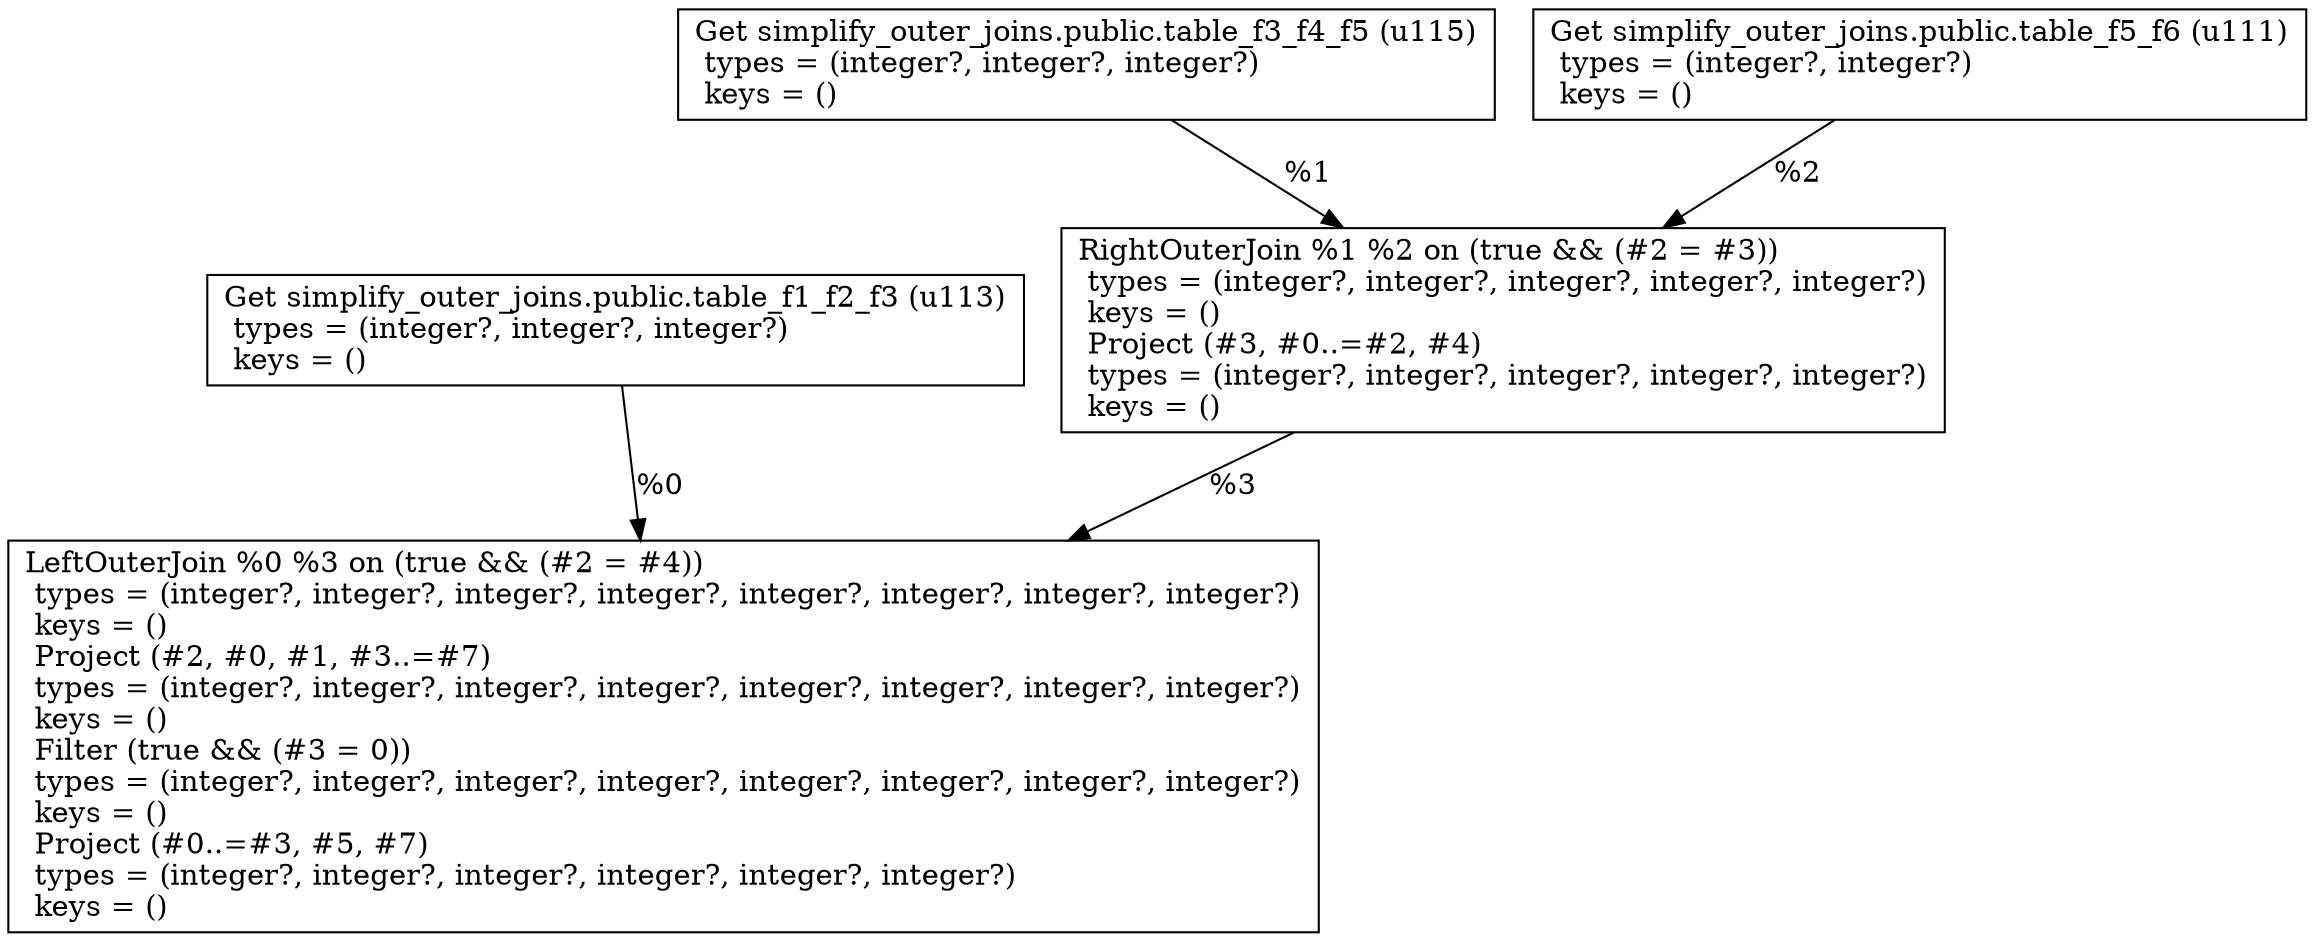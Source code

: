 digraph G {
    node0 [shape = record, label=" Get simplify_outer_joins.public.table_f1_f2_f3 (u113)\l  types = (integer?, integer?, integer?)\l  keys = ()\l"]
    node1 [shape = record, label=" Get simplify_outer_joins.public.table_f3_f4_f5 (u115)\l  types = (integer?, integer?, integer?)\l  keys = ()\l"]
    node2 [shape = record, label=" Get simplify_outer_joins.public.table_f5_f6 (u111)\l  types = (integer?, integer?)\l  keys = ()\l"]
    node3 [shape = record, label=" RightOuterJoin %1 %2 on (true && (#2 = #3))\l  types = (integer?, integer?, integer?, integer?, integer?)\l  keys = ()\l Project (#3, #0..=#2, #4)\l  types = (integer?, integer?, integer?, integer?, integer?)\l  keys = ()\l"]
    node4 [shape = record, label=" LeftOuterJoin %0 %3 on (true && (#2 = #4))\l  types = (integer?, integer?, integer?, integer?, integer?, integer?, integer?, integer?)\l  keys = ()\l Project (#2, #0, #1, #3..=#7)\l  types = (integer?, integer?, integer?, integer?, integer?, integer?, integer?, integer?)\l  keys = ()\l Filter (true && (#3 = 0))\l  types = (integer?, integer?, integer?, integer?, integer?, integer?, integer?, integer?)\l  keys = ()\l Project (#0..=#3, #5, #7)\l  types = (integer?, integer?, integer?, integer?, integer?, integer?)\l  keys = ()\l"]
    node1 -> node3 [label = "%1\l"]
    node3 -> node4 [label = "%3\l"]
    node2 -> node3 [label = "%2\l"]
    node0 -> node4 [label = "%0\l"]
}
